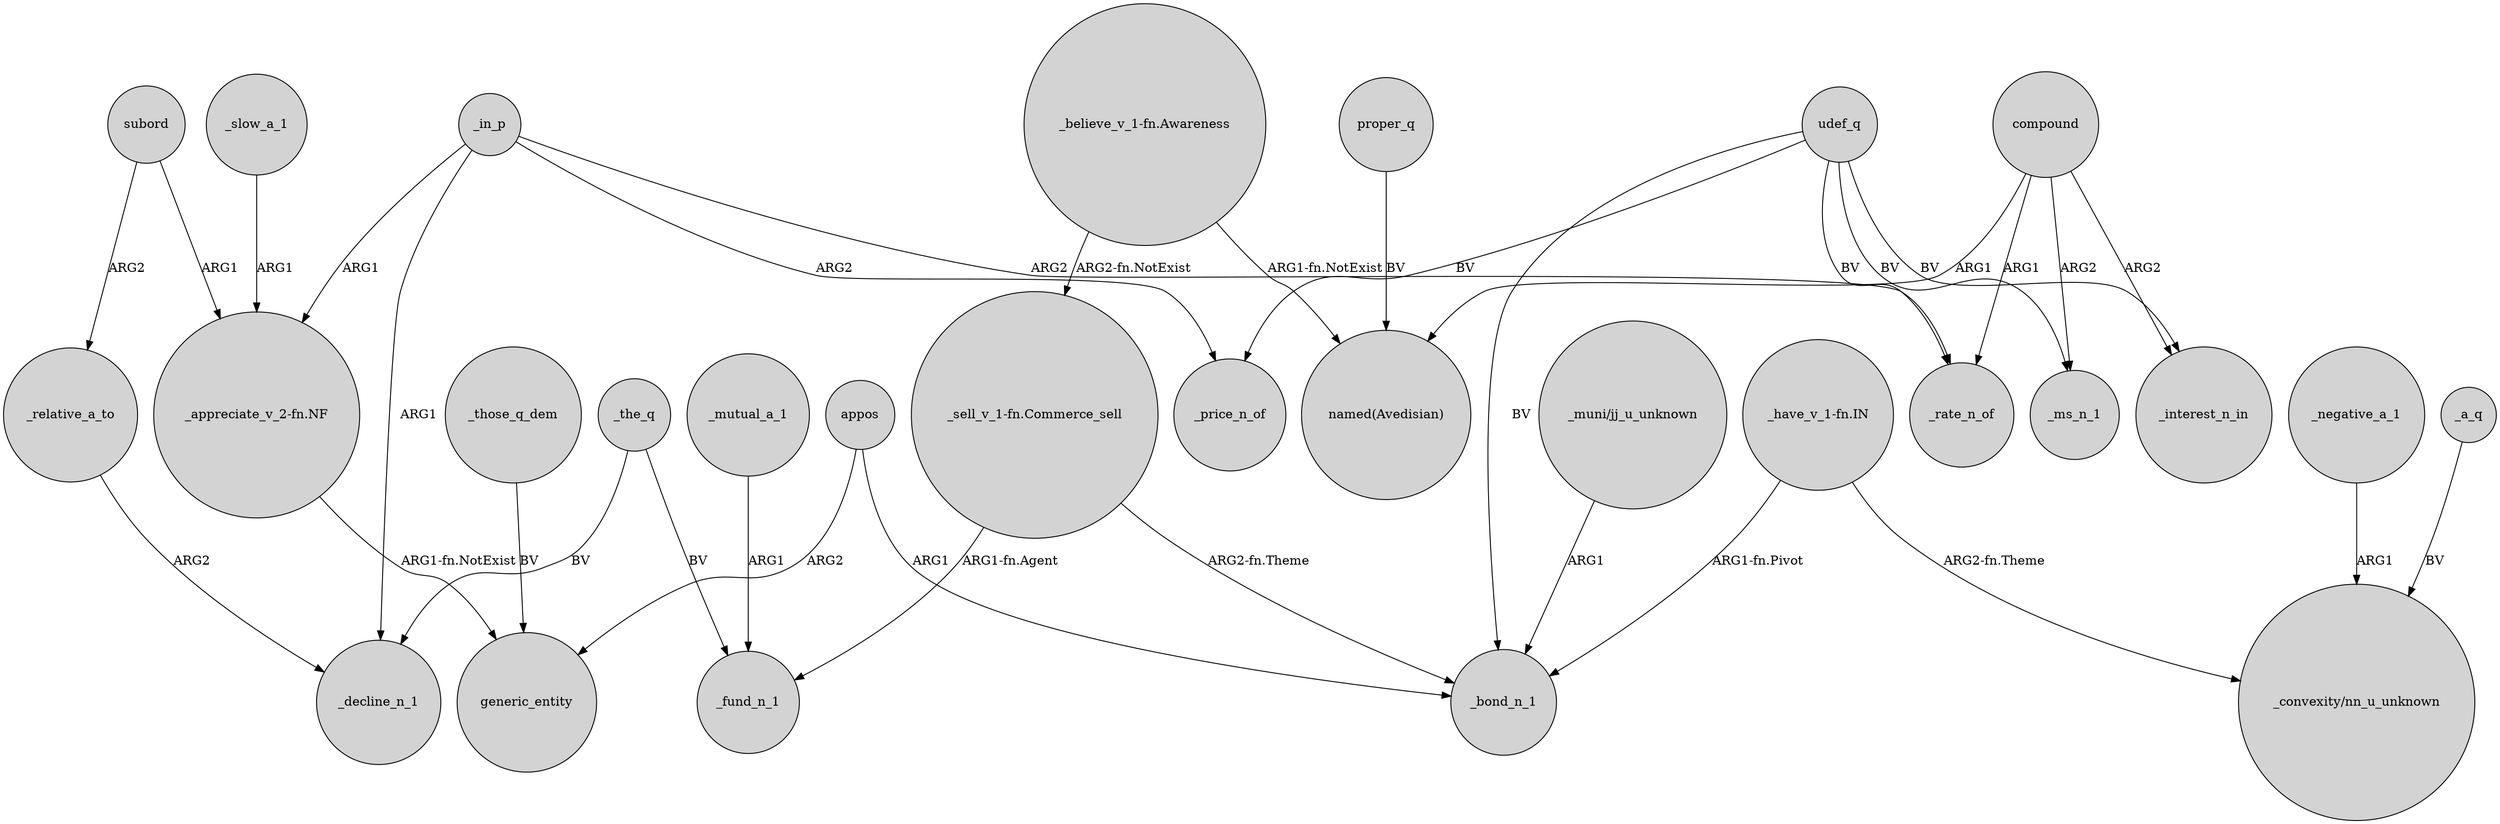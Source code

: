 digraph {
	node [shape=circle style=filled]
	udef_q -> _price_n_of [label=BV]
	proper_q -> "named(Avedisian)" [label=BV]
	_mutual_a_1 -> _fund_n_1 [label=ARG1]
	_in_p -> "_appreciate_v_2-fn.NF" [label=ARG1]
	_in_p -> _rate_n_of [label=ARG2]
	_relative_a_to -> _decline_n_1 [label=ARG2]
	subord -> _relative_a_to [label=ARG2]
	subord -> "_appreciate_v_2-fn.NF" [label=ARG1]
	compound -> _rate_n_of [label=ARG1]
	"_sell_v_1-fn.Commerce_sell" -> _bond_n_1 [label="ARG2-fn.Theme"]
	"_sell_v_1-fn.Commerce_sell" -> _fund_n_1 [label="ARG1-fn.Agent"]
	appos -> generic_entity [label=ARG2]
	udef_q -> _rate_n_of [label=BV]
	udef_q -> _interest_n_in [label=BV]
	_the_q -> _decline_n_1 [label=BV]
	compound -> _ms_n_1 [label=ARG2]
	_the_q -> _fund_n_1 [label=BV]
	compound -> _interest_n_in [label=ARG2]
	"_have_v_1-fn.IN" -> _bond_n_1 [label="ARG1-fn.Pivot"]
	udef_q -> _bond_n_1 [label=BV]
	udef_q -> _ms_n_1 [label=BV]
	"_appreciate_v_2-fn.NF" -> generic_entity [label="ARG1-fn.NotExist"]
	compound -> "named(Avedisian)" [label=ARG1]
	_negative_a_1 -> "_convexity/nn_u_unknown" [label=ARG1]
	"_muni/jj_u_unknown" -> _bond_n_1 [label=ARG1]
	_in_p -> _decline_n_1 [label=ARG1]
	_slow_a_1 -> "_appreciate_v_2-fn.NF" [label=ARG1]
	_a_q -> "_convexity/nn_u_unknown" [label=BV]
	"_believe_v_1-fn.Awareness" -> "named(Avedisian)" [label="ARG1-fn.NotExist"]
	_in_p -> _price_n_of [label=ARG2]
	appos -> _bond_n_1 [label=ARG1]
	"_have_v_1-fn.IN" -> "_convexity/nn_u_unknown" [label="ARG2-fn.Theme"]
	_those_q_dem -> generic_entity [label=BV]
	"_believe_v_1-fn.Awareness" -> "_sell_v_1-fn.Commerce_sell" [label="ARG2-fn.NotExist"]
}
